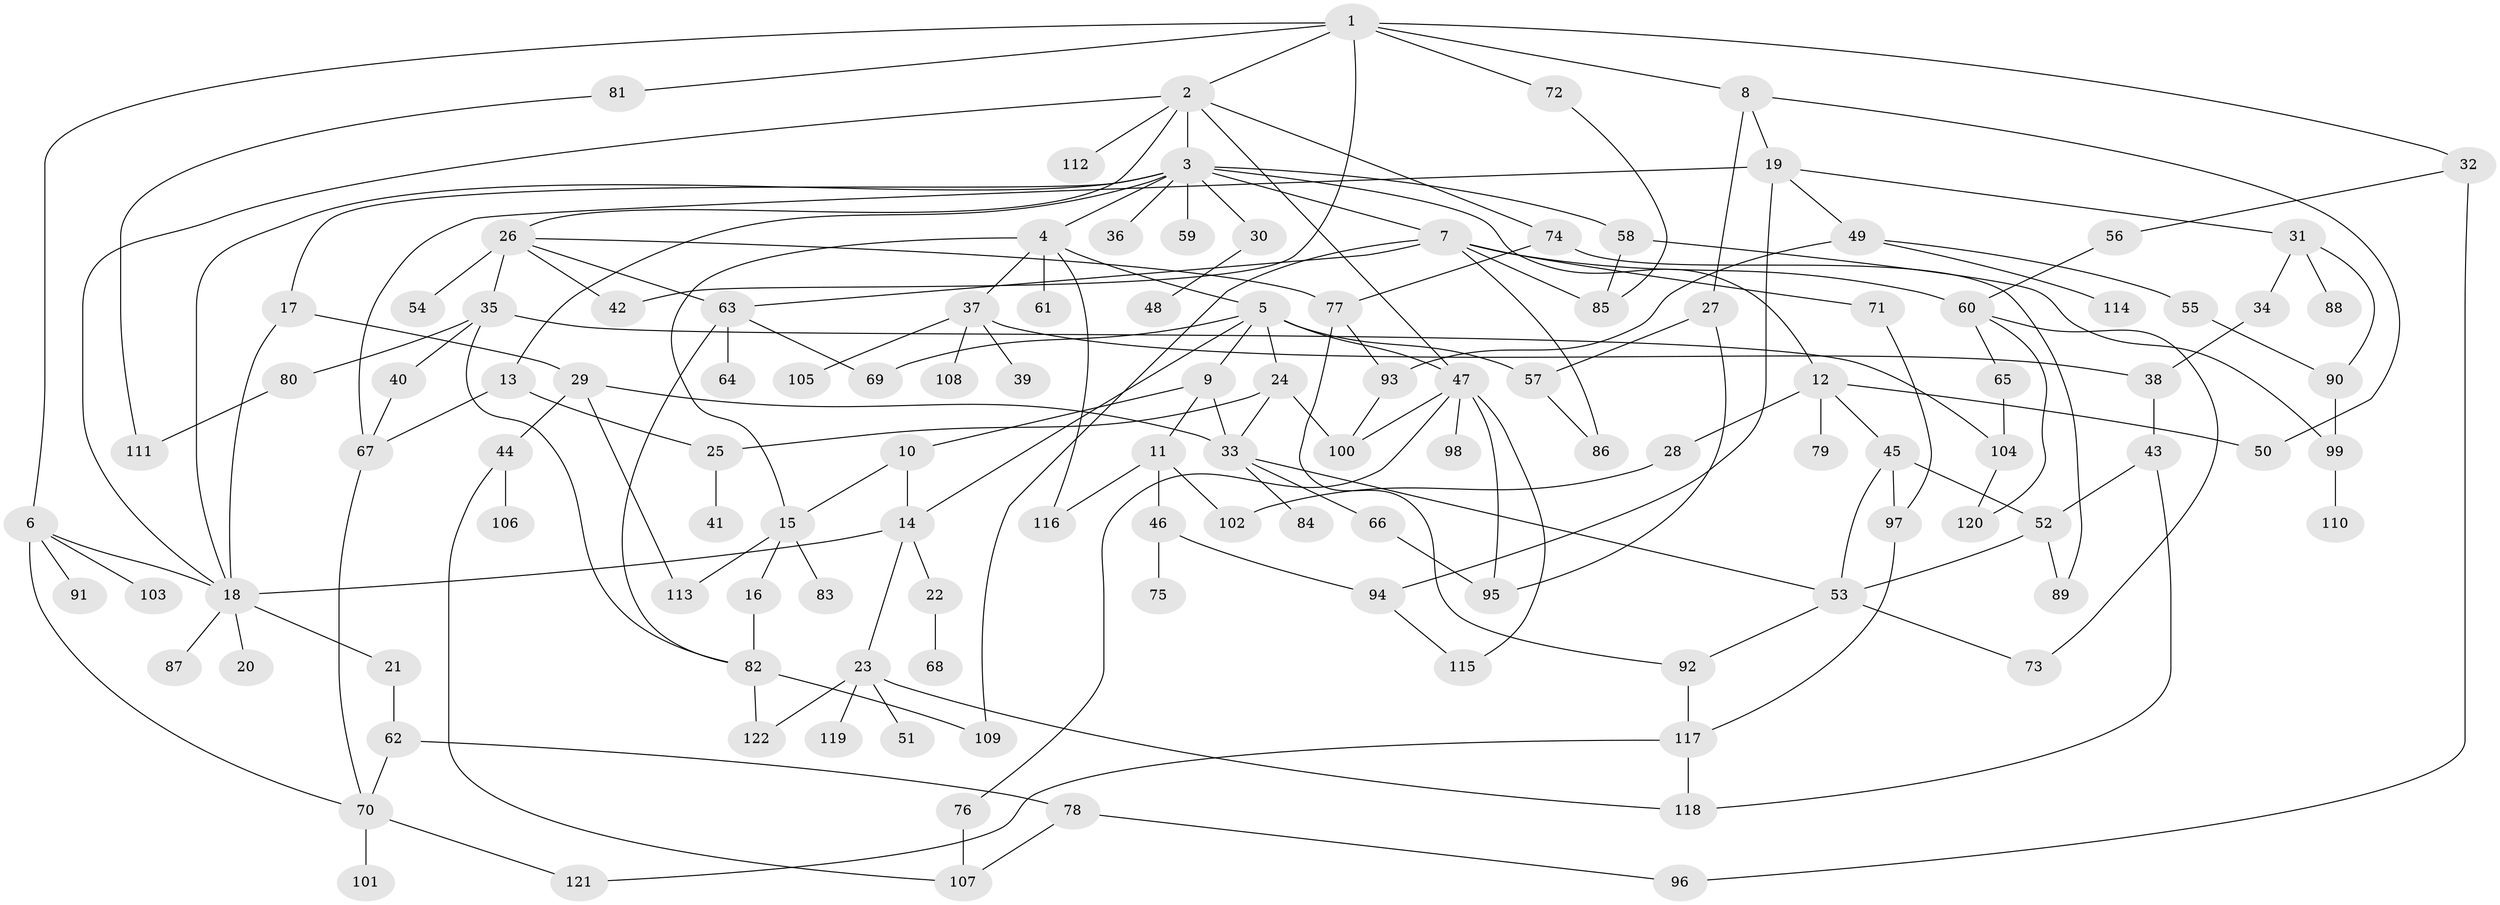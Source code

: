// Generated by graph-tools (version 1.1) at 2025/10/02/27/25 16:10:53]
// undirected, 122 vertices, 179 edges
graph export_dot {
graph [start="1"]
  node [color=gray90,style=filled];
  1;
  2;
  3;
  4;
  5;
  6;
  7;
  8;
  9;
  10;
  11;
  12;
  13;
  14;
  15;
  16;
  17;
  18;
  19;
  20;
  21;
  22;
  23;
  24;
  25;
  26;
  27;
  28;
  29;
  30;
  31;
  32;
  33;
  34;
  35;
  36;
  37;
  38;
  39;
  40;
  41;
  42;
  43;
  44;
  45;
  46;
  47;
  48;
  49;
  50;
  51;
  52;
  53;
  54;
  55;
  56;
  57;
  58;
  59;
  60;
  61;
  62;
  63;
  64;
  65;
  66;
  67;
  68;
  69;
  70;
  71;
  72;
  73;
  74;
  75;
  76;
  77;
  78;
  79;
  80;
  81;
  82;
  83;
  84;
  85;
  86;
  87;
  88;
  89;
  90;
  91;
  92;
  93;
  94;
  95;
  96;
  97;
  98;
  99;
  100;
  101;
  102;
  103;
  104;
  105;
  106;
  107;
  108;
  109;
  110;
  111;
  112;
  113;
  114;
  115;
  116;
  117;
  118;
  119;
  120;
  121;
  122;
  1 -- 2;
  1 -- 6;
  1 -- 8;
  1 -- 32;
  1 -- 42;
  1 -- 72;
  1 -- 81;
  2 -- 3;
  2 -- 26;
  2 -- 74;
  2 -- 112;
  2 -- 47;
  2 -- 18;
  3 -- 4;
  3 -- 7;
  3 -- 12;
  3 -- 13;
  3 -- 17;
  3 -- 30;
  3 -- 36;
  3 -- 58;
  3 -- 59;
  3 -- 18;
  4 -- 5;
  4 -- 37;
  4 -- 61;
  4 -- 116;
  4 -- 15;
  5 -- 9;
  5 -- 24;
  5 -- 47;
  5 -- 14;
  5 -- 69;
  5 -- 57;
  6 -- 18;
  6 -- 91;
  6 -- 103;
  6 -- 70;
  7 -- 60;
  7 -- 71;
  7 -- 85;
  7 -- 109;
  7 -- 86;
  7 -- 63;
  8 -- 19;
  8 -- 27;
  8 -- 50;
  9 -- 10;
  9 -- 11;
  9 -- 33;
  10 -- 14;
  10 -- 15;
  11 -- 46;
  11 -- 116;
  11 -- 102;
  12 -- 28;
  12 -- 45;
  12 -- 50;
  12 -- 79;
  13 -- 67;
  13 -- 25;
  14 -- 22;
  14 -- 23;
  14 -- 18;
  15 -- 16;
  15 -- 83;
  15 -- 113;
  16 -- 82;
  17 -- 29;
  17 -- 18;
  18 -- 20;
  18 -- 21;
  18 -- 87;
  19 -- 31;
  19 -- 49;
  19 -- 67;
  19 -- 94;
  21 -- 62;
  22 -- 68;
  23 -- 51;
  23 -- 119;
  23 -- 118;
  23 -- 122;
  24 -- 25;
  24 -- 100;
  24 -- 33;
  25 -- 41;
  26 -- 35;
  26 -- 54;
  26 -- 63;
  26 -- 77;
  26 -- 42;
  27 -- 57;
  27 -- 95;
  28 -- 102;
  29 -- 33;
  29 -- 44;
  29 -- 113;
  30 -- 48;
  31 -- 34;
  31 -- 88;
  31 -- 90;
  32 -- 56;
  32 -- 96;
  33 -- 66;
  33 -- 84;
  33 -- 53;
  34 -- 38;
  35 -- 40;
  35 -- 80;
  35 -- 104;
  35 -- 82;
  37 -- 38;
  37 -- 39;
  37 -- 105;
  37 -- 108;
  38 -- 43;
  40 -- 67;
  43 -- 52;
  43 -- 118;
  44 -- 106;
  44 -- 107;
  45 -- 52;
  45 -- 53;
  45 -- 97;
  46 -- 75;
  46 -- 94;
  47 -- 76;
  47 -- 95;
  47 -- 98;
  47 -- 115;
  47 -- 100;
  49 -- 55;
  49 -- 93;
  49 -- 114;
  52 -- 53;
  52 -- 89;
  53 -- 73;
  53 -- 92;
  55 -- 90;
  56 -- 60;
  57 -- 86;
  58 -- 99;
  58 -- 85;
  60 -- 65;
  60 -- 120;
  60 -- 73;
  62 -- 70;
  62 -- 78;
  63 -- 64;
  63 -- 69;
  63 -- 82;
  65 -- 104;
  66 -- 95;
  67 -- 70;
  70 -- 101;
  70 -- 121;
  71 -- 97;
  72 -- 85;
  74 -- 77;
  74 -- 89;
  76 -- 107;
  77 -- 92;
  77 -- 93;
  78 -- 96;
  78 -- 107;
  80 -- 111;
  81 -- 111;
  82 -- 109;
  82 -- 122;
  90 -- 99;
  92 -- 117;
  93 -- 100;
  94 -- 115;
  97 -- 117;
  99 -- 110;
  104 -- 120;
  117 -- 118;
  117 -- 121;
}
